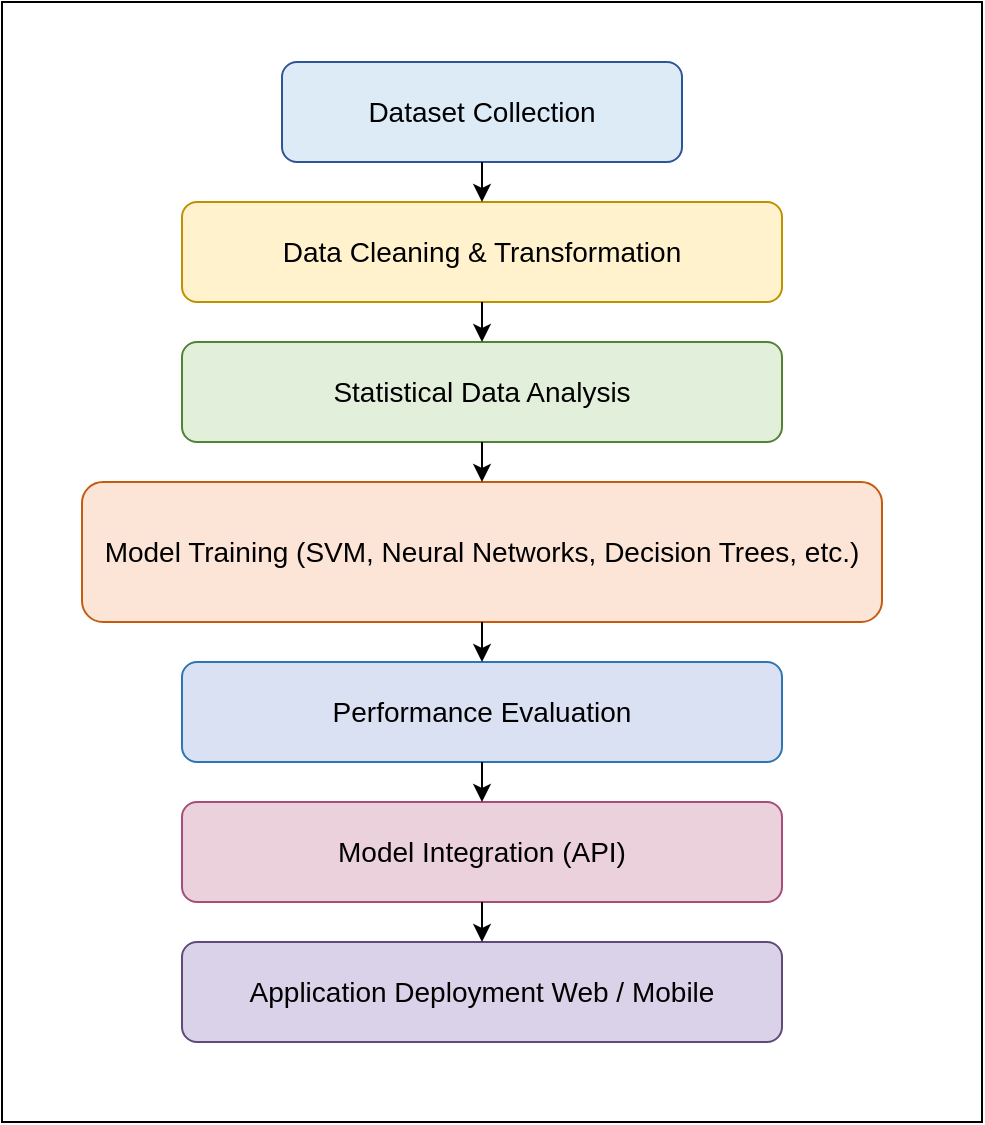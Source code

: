 <mxfile version="26.0.14">
  <diagram id="5Urpi27wJ9ycOaR6ALdF" name="Page-1">
    <mxGraphModel dx="1434" dy="1907" grid="1" gridSize="10" guides="1" tooltips="1" connect="1" arrows="1" fold="1" page="1" pageScale="1" pageWidth="827" pageHeight="1169" math="0" shadow="0">
      <root>
        <mxCell id="0" />
        <mxCell id="1" parent="0" />
        <mxCell id="2" value="Dataset Collection" style="shape=rectangle;whiteSpace=wrap;rounded=1;fillColor=#DDEBF7;strokeColor=#2F5597;fontSize=14;" parent="1" vertex="1">
          <mxGeometry x="300" y="20" width="200" height="50" as="geometry" />
        </mxCell>
        <mxCell id="3" value="Data Cleaning &amp; Transformation" style="shape=rectangle;whiteSpace=wrap;rounded=1;fillColor=#FFF2CC;strokeColor=#BF9000;fontSize=14;" parent="1" vertex="1">
          <mxGeometry x="250" y="90" width="300" height="50" as="geometry" />
        </mxCell>
        <mxCell id="4" value="Statistical Data Analysis" style="shape=rectangle;whiteSpace=wrap;rounded=1;fillColor=#E2EFDA;strokeColor=#548235;fontSize=14;" parent="1" vertex="1">
          <mxGeometry x="250" y="160" width="300" height="50" as="geometry" />
        </mxCell>
        <mxCell id="5" value="Model Training (SVM, Neural Networks, Decision Trees, etc.)" style="shape=rectangle;whiteSpace=wrap;rounded=1;fillColor=#FCE4D6;strokeColor=#C55A11;fontSize=14;" parent="1" vertex="1">
          <mxGeometry x="200" y="230" width="400" height="70" as="geometry" />
        </mxCell>
        <mxCell id="6" value="Performance Evaluation" style="shape=rectangle;whiteSpace=wrap;rounded=1;fillColor=#D9E1F2;strokeColor=#2E75B6;fontSize=14;" parent="1" vertex="1">
          <mxGeometry x="250" y="320" width="300" height="50" as="geometry" />
        </mxCell>
        <mxCell id="7" value="Model Integration (API)" style="shape=rectangle;whiteSpace=wrap;rounded=1;fillColor=#EAD1DC;strokeColor=#A64D79;fontSize=14;" parent="1" vertex="1">
          <mxGeometry x="250" y="390" width="300" height="50" as="geometry" />
        </mxCell>
        <mxCell id="8" value="Application Deployment Web / Mobile" style="shape=rectangle;whiteSpace=wrap;rounded=1;fillColor=#D9D2E9;strokeColor=#604A7B;fontSize=14;" parent="1" vertex="1">
          <mxGeometry x="250" y="460" width="300" height="50" as="geometry" />
        </mxCell>
        <mxCell id="9" parent="1" source="2" target="3" edge="1">
          <mxGeometry relative="1" as="geometry" />
        </mxCell>
        <mxCell id="10" parent="1" source="3" target="4" edge="1">
          <mxGeometry relative="1" as="geometry" />
        </mxCell>
        <mxCell id="11" parent="1" source="4" target="5" edge="1">
          <mxGeometry relative="1" as="geometry" />
        </mxCell>
        <mxCell id="12" parent="1" source="5" target="6" edge="1">
          <mxGeometry relative="1" as="geometry" />
        </mxCell>
        <mxCell id="13" parent="1" source="6" target="7" edge="1">
          <mxGeometry relative="1" as="geometry" />
        </mxCell>
        <mxCell id="14" parent="1" source="7" target="8" edge="1">
          <mxGeometry relative="1" as="geometry" />
        </mxCell>
        <mxCell id="62b8F68ynea9yNMomxCB-14" value="" style="rounded=0;whiteSpace=wrap;html=1;fillColor=none;" vertex="1" parent="1">
          <mxGeometry x="160" y="-10" width="490" height="560" as="geometry" />
        </mxCell>
      </root>
    </mxGraphModel>
  </diagram>
</mxfile>
